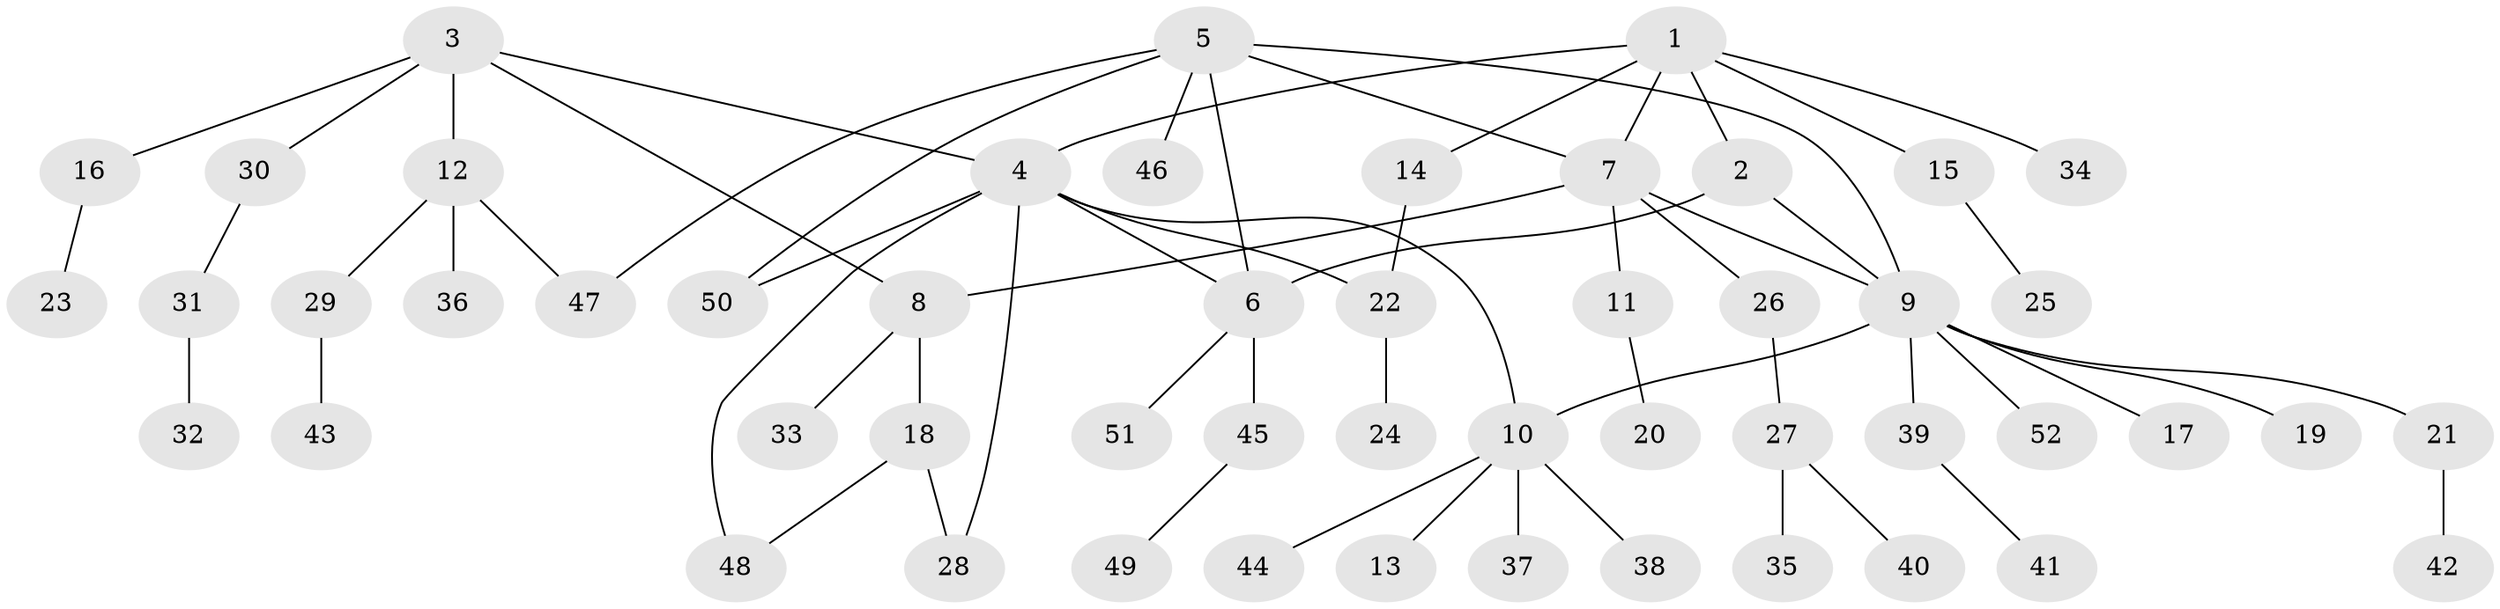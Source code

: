 // Generated by graph-tools (version 1.1) at 2025/54/03/09/25 04:54:12]
// undirected, 52 vertices, 62 edges
graph export_dot {
graph [start="1"]
  node [color=gray90,style=filled];
  1;
  2;
  3;
  4;
  5;
  6;
  7;
  8;
  9;
  10;
  11;
  12;
  13;
  14;
  15;
  16;
  17;
  18;
  19;
  20;
  21;
  22;
  23;
  24;
  25;
  26;
  27;
  28;
  29;
  30;
  31;
  32;
  33;
  34;
  35;
  36;
  37;
  38;
  39;
  40;
  41;
  42;
  43;
  44;
  45;
  46;
  47;
  48;
  49;
  50;
  51;
  52;
  1 -- 2;
  1 -- 4;
  1 -- 7;
  1 -- 14;
  1 -- 15;
  1 -- 34;
  2 -- 6;
  2 -- 9;
  3 -- 4;
  3 -- 8;
  3 -- 12;
  3 -- 16;
  3 -- 30;
  4 -- 6;
  4 -- 10;
  4 -- 22;
  4 -- 28;
  4 -- 48;
  4 -- 50;
  5 -- 6;
  5 -- 7;
  5 -- 9;
  5 -- 46;
  5 -- 47;
  5 -- 50;
  6 -- 45;
  6 -- 51;
  7 -- 8;
  7 -- 9;
  7 -- 11;
  7 -- 26;
  8 -- 18;
  8 -- 33;
  9 -- 10;
  9 -- 17;
  9 -- 19;
  9 -- 21;
  9 -- 39;
  9 -- 52;
  10 -- 13;
  10 -- 37;
  10 -- 38;
  10 -- 44;
  11 -- 20;
  12 -- 29;
  12 -- 36;
  12 -- 47;
  14 -- 22;
  15 -- 25;
  16 -- 23;
  18 -- 28;
  18 -- 48;
  21 -- 42;
  22 -- 24;
  26 -- 27;
  27 -- 35;
  27 -- 40;
  29 -- 43;
  30 -- 31;
  31 -- 32;
  39 -- 41;
  45 -- 49;
}
